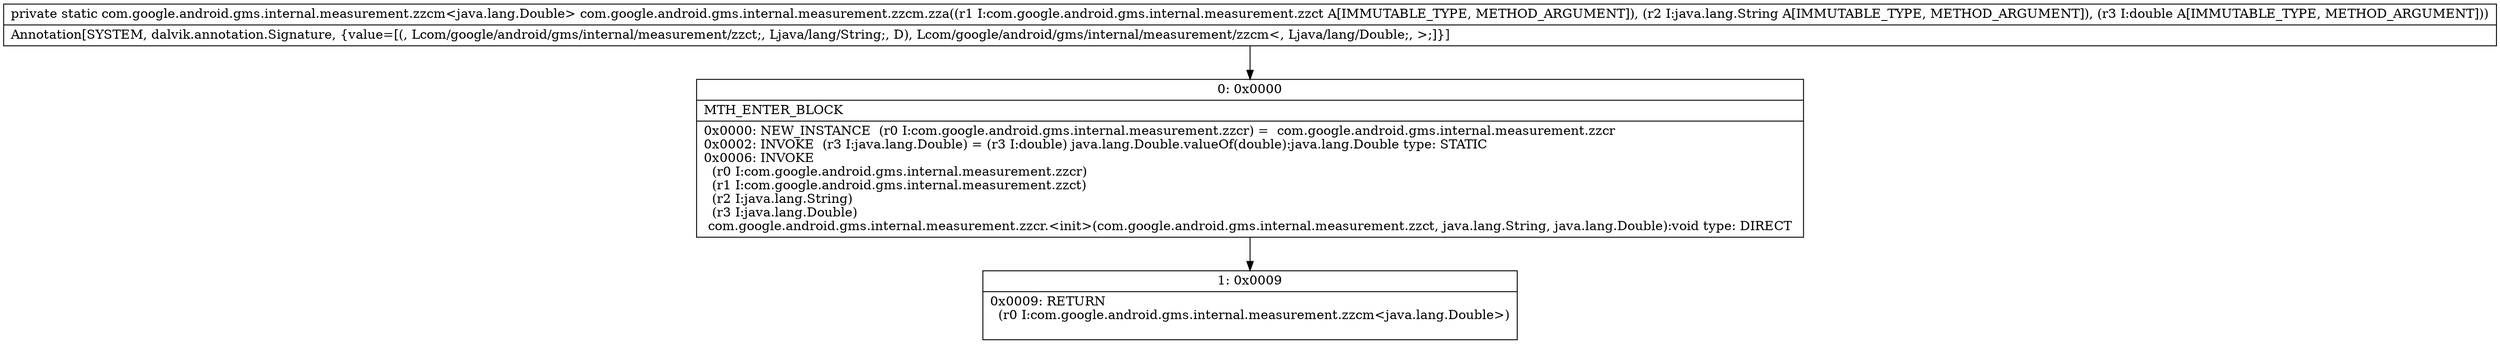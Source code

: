 digraph "CFG forcom.google.android.gms.internal.measurement.zzcm.zza(Lcom\/google\/android\/gms\/internal\/measurement\/zzct;Ljava\/lang\/String;D)Lcom\/google\/android\/gms\/internal\/measurement\/zzcm;" {
Node_0 [shape=record,label="{0\:\ 0x0000|MTH_ENTER_BLOCK\l|0x0000: NEW_INSTANCE  (r0 I:com.google.android.gms.internal.measurement.zzcr) =  com.google.android.gms.internal.measurement.zzcr \l0x0002: INVOKE  (r3 I:java.lang.Double) = (r3 I:double) java.lang.Double.valueOf(double):java.lang.Double type: STATIC \l0x0006: INVOKE  \l  (r0 I:com.google.android.gms.internal.measurement.zzcr)\l  (r1 I:com.google.android.gms.internal.measurement.zzct)\l  (r2 I:java.lang.String)\l  (r3 I:java.lang.Double)\l com.google.android.gms.internal.measurement.zzcr.\<init\>(com.google.android.gms.internal.measurement.zzct, java.lang.String, java.lang.Double):void type: DIRECT \l}"];
Node_1 [shape=record,label="{1\:\ 0x0009|0x0009: RETURN  \l  (r0 I:com.google.android.gms.internal.measurement.zzcm\<java.lang.Double\>)\l \l}"];
MethodNode[shape=record,label="{private static com.google.android.gms.internal.measurement.zzcm\<java.lang.Double\> com.google.android.gms.internal.measurement.zzcm.zza((r1 I:com.google.android.gms.internal.measurement.zzct A[IMMUTABLE_TYPE, METHOD_ARGUMENT]), (r2 I:java.lang.String A[IMMUTABLE_TYPE, METHOD_ARGUMENT]), (r3 I:double A[IMMUTABLE_TYPE, METHOD_ARGUMENT]))  | Annotation[SYSTEM, dalvik.annotation.Signature, \{value=[(, Lcom\/google\/android\/gms\/internal\/measurement\/zzct;, Ljava\/lang\/String;, D), Lcom\/google\/android\/gms\/internal\/measurement\/zzcm\<, Ljava\/lang\/Double;, \>;]\}]\l}"];
MethodNode -> Node_0;
Node_0 -> Node_1;
}

